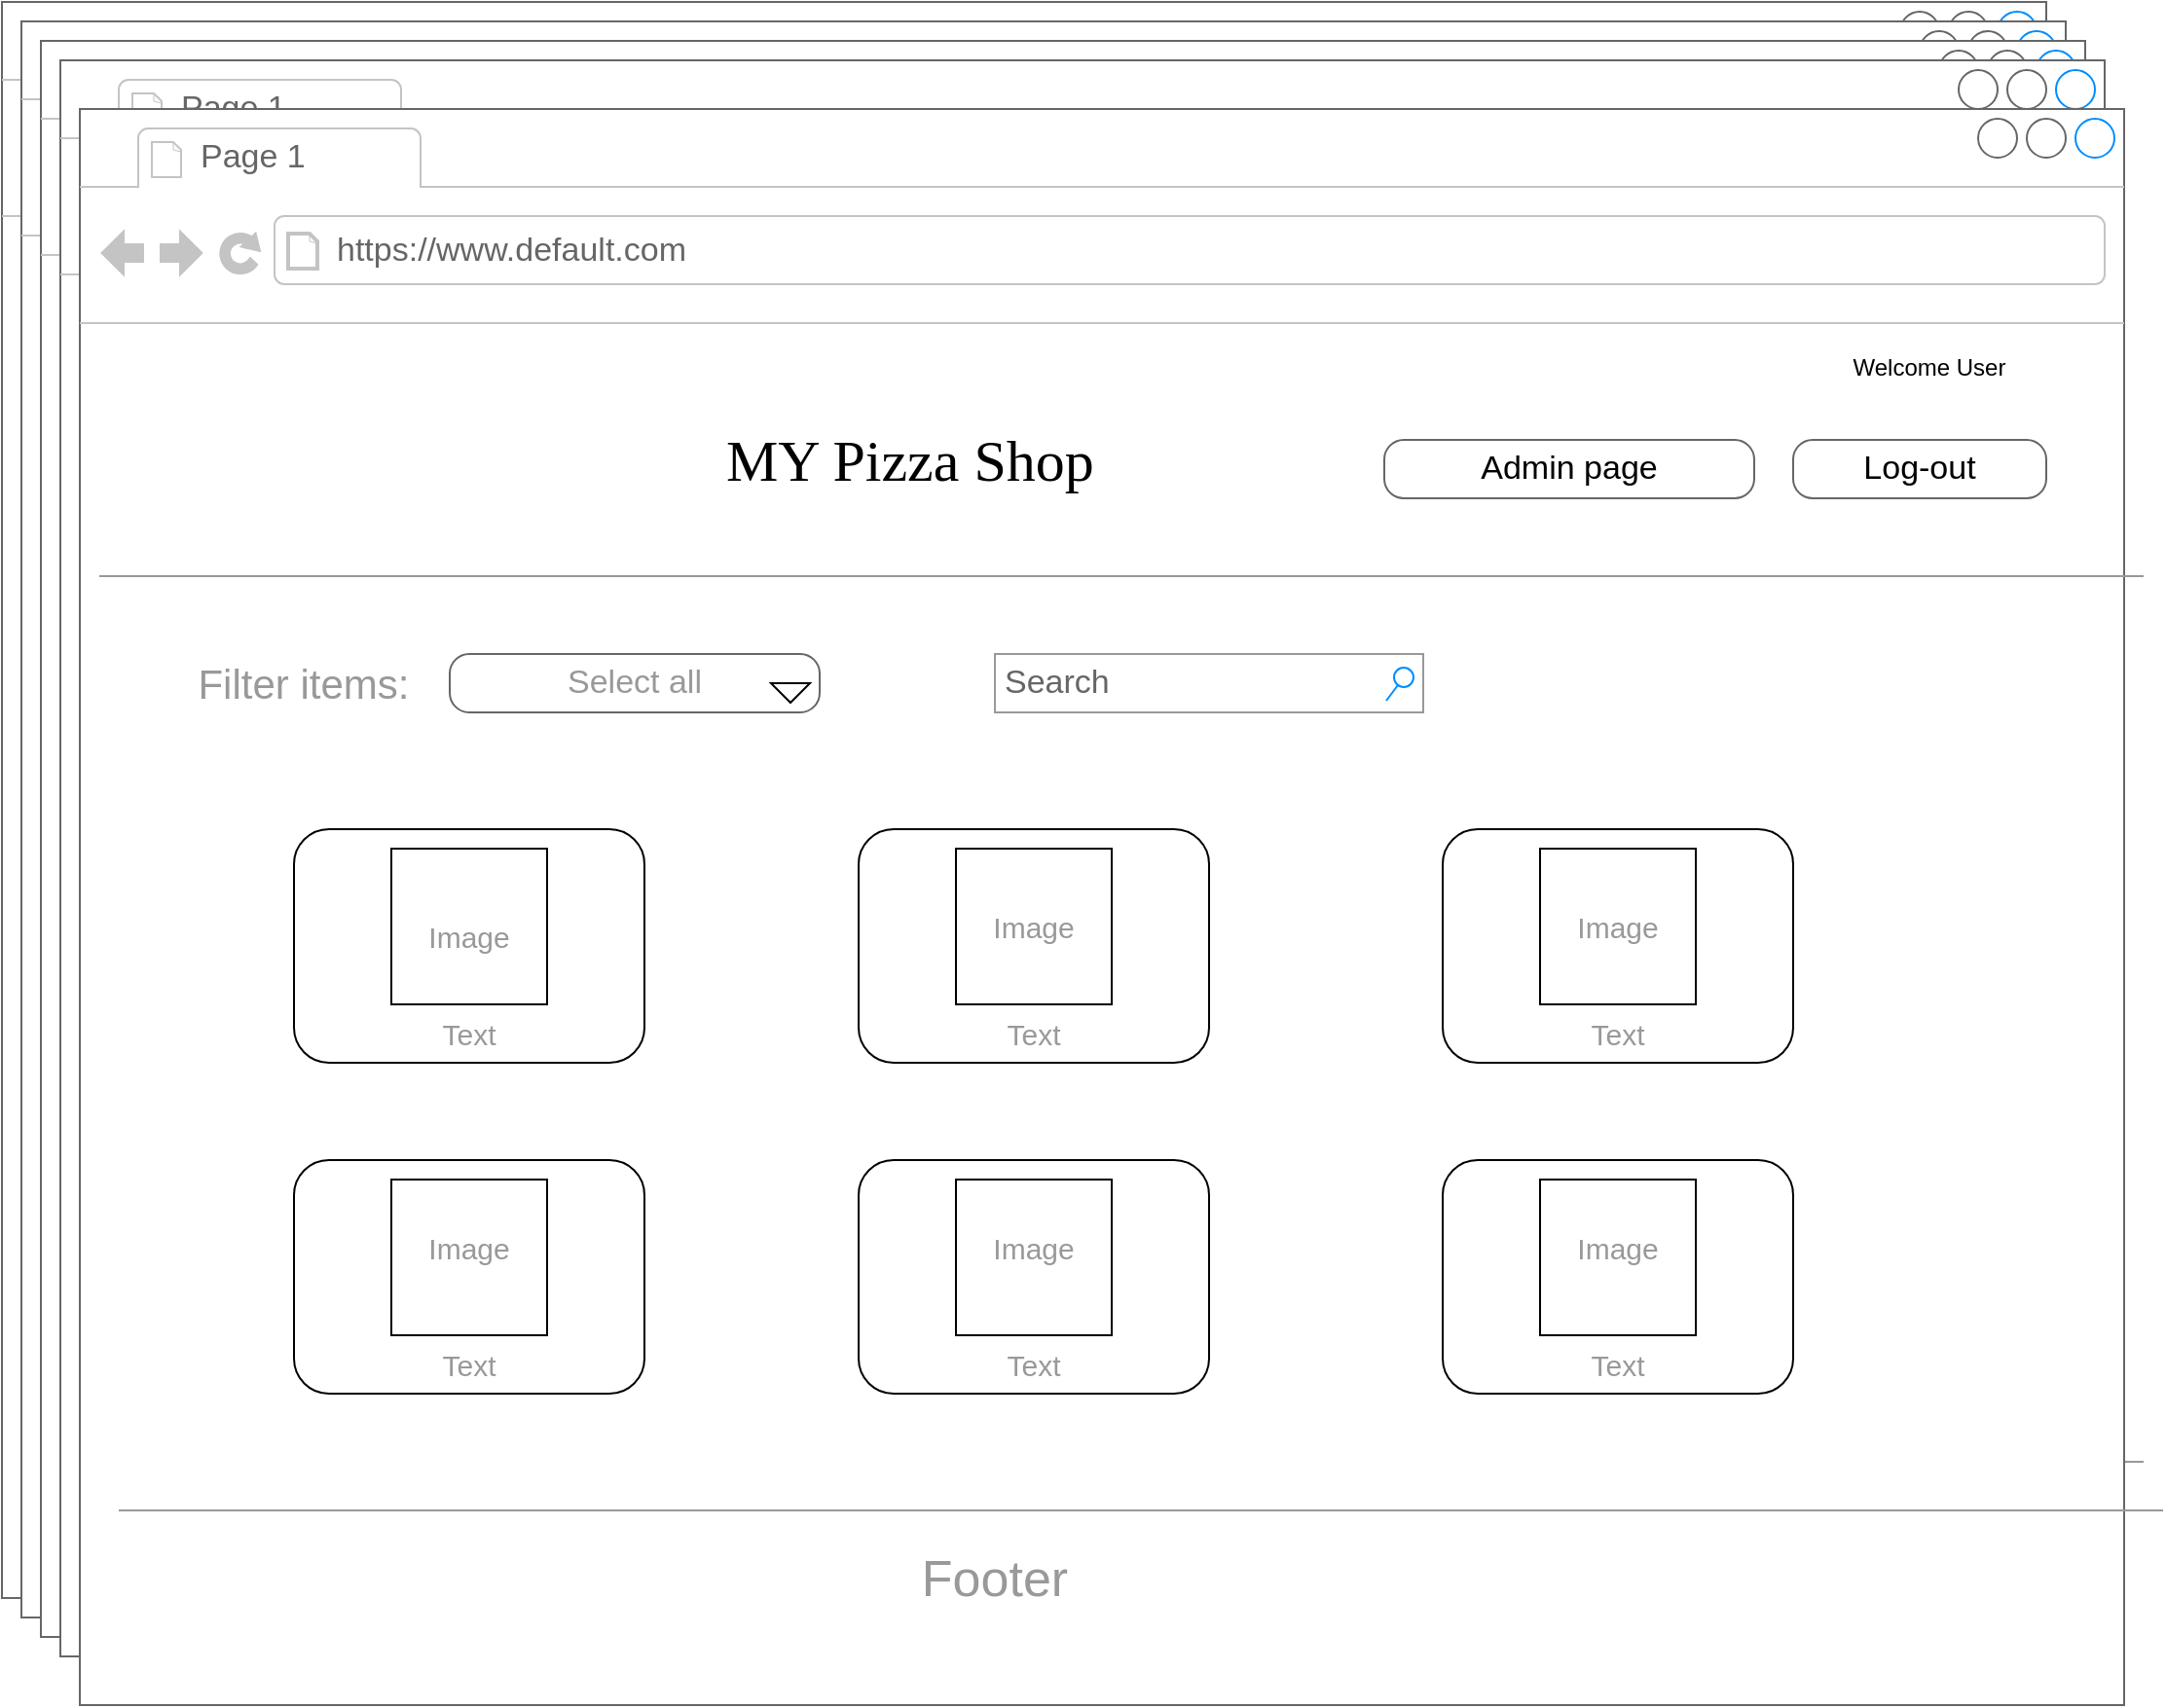 <mxfile version="20.6.0" type="device"><diagram name="Page-1" id="2cc2dc42-3aac-f2a9-1cec-7a8b7cbee084"><mxGraphModel dx="-318" dy="1332" grid="1" gridSize="10" guides="1" tooltips="1" connect="1" arrows="1" fold="1" page="1" pageScale="1" pageWidth="1100" pageHeight="850" background="none" math="0" shadow="0"><root><mxCell id="0"/><mxCell id="1" parent="0"/><mxCell id="7026571954dc6520-1" value="" style="strokeWidth=1;shadow=0;dashed=0;align=center;html=1;shape=mxgraph.mockup.containers.browserWindow;rSize=0;strokeColor=#666666;mainText=,;recursiveResize=0;rounded=0;labelBackgroundColor=none;fontFamily=Verdana;fontSize=12" parent="1" vertex="1"><mxGeometry x="1670" y="-40" width="1050" height="820" as="geometry"/></mxCell><mxCell id="7026571954dc6520-2" value="Page 1" style="strokeWidth=1;shadow=0;dashed=0;align=center;html=1;shape=mxgraph.mockup.containers.anchor;fontSize=17;fontColor=#666666;align=left;" parent="7026571954dc6520-1" vertex="1"><mxGeometry x="60" y="12" width="110" height="26" as="geometry"/></mxCell><mxCell id="7026571954dc6520-3" value="https://www.default.com" style="strokeWidth=1;shadow=0;dashed=0;align=center;html=1;shape=mxgraph.mockup.containers.anchor;rSize=0;fontSize=17;fontColor=#666666;align=left;" parent="7026571954dc6520-1" vertex="1"><mxGeometry x="130" y="60" width="250" height="26" as="geometry"/></mxCell><mxCell id="7026571954dc6520-4" value="MY Pizza Shop" style="text;html=1;points=[];align=left;verticalAlign=top;spacingTop=-4;fontSize=30;fontFamily=Verdana" parent="7026571954dc6520-1" vertex="1"><mxGeometry x="330" y="160" width="340" height="50" as="geometry"/></mxCell><mxCell id="7026571954dc6520-14" value="Search" style="strokeWidth=1;shadow=0;dashed=0;align=center;html=1;shape=mxgraph.mockup.forms.searchBox;strokeColor=#999999;mainText=;strokeColor2=#008cff;fontColor=#666666;fontSize=17;align=left;spacingLeft=3;rounded=0;labelBackgroundColor=none;" parent="7026571954dc6520-1" vertex="1"><mxGeometry x="470" y="280" width="220" height="30" as="geometry"/></mxCell><mxCell id="7026571954dc6520-15" value="" style="verticalLabelPosition=bottom;shadow=0;dashed=0;align=center;html=1;verticalAlign=top;strokeWidth=1;shape=mxgraph.mockup.markup.line;strokeColor=#999999;rounded=0;labelBackgroundColor=none;fillColor=#ffffff;fontFamily=Verdana;fontSize=12;fontColor=#000000;" parent="7026571954dc6520-1" vertex="1"><mxGeometry x="10" y="230" width="1050" height="20" as="geometry"/></mxCell><mxCell id="7026571954dc6520-18" value="Admin page" style="strokeWidth=1;shadow=0;dashed=0;align=center;html=1;shape=mxgraph.mockup.buttons.button;strokeColor=#666666;mainText=;buttonStyle=round;fontSize=17;fontStyle=0;fillColor=none;whiteSpace=wrap;rounded=0;labelBackgroundColor=none;" parent="7026571954dc6520-1" vertex="1"><mxGeometry x="730" y="170" width="190" height="30" as="geometry"/></mxCell><mxCell id="7026571954dc6520-19" value="Filter Items" style="strokeWidth=1;shadow=0;dashed=0;align=center;html=1;shape=mxgraph.mockup.buttons.button;strokeColor=#666666;mainText=;buttonStyle=round;fontSize=17;fontStyle=0;fillColor=none;whiteSpace=wrap;rounded=0;labelBackgroundColor=none;fontColor=#999999;" parent="7026571954dc6520-1" vertex="1"><mxGeometry x="190" y="280" width="190" height="30" as="geometry"/></mxCell><mxCell id="7026571954dc6520-21" value="" style="verticalLabelPosition=bottom;shadow=0;dashed=0;align=center;html=1;verticalAlign=top;strokeWidth=1;shape=mxgraph.mockup.markup.line;strokeColor=#999999;rounded=0;labelBackgroundColor=none;fillColor=#ffffff;fontFamily=Verdana;fontSize=12;fontColor=#000000;" parent="7026571954dc6520-1" vertex="1"><mxGeometry x="20" y="710" width="1050" height="20" as="geometry"/></mxCell><mxCell id="XdrXnuQvbxu3idKPkUTi-1" value="Footer" style="text;html=1;strokeColor=none;fillColor=none;align=center;verticalAlign=middle;whiteSpace=wrap;rounded=0;fontColor=#999999;fontSize=26;" parent="7026571954dc6520-1" vertex="1"><mxGeometry x="440" y="740" width="60" height="30" as="geometry"/></mxCell><mxCell id="XdrXnuQvbxu3idKPkUTi-8" value="" style="rounded=1;whiteSpace=wrap;html=1;fontSize=26;fontColor=#999999;" parent="7026571954dc6520-1" vertex="1"><mxGeometry x="110" y="370" width="180" height="120" as="geometry"/></mxCell><mxCell id="XdrXnuQvbxu3idKPkUTi-9" value="" style="rounded=1;whiteSpace=wrap;html=1;fontSize=26;fontColor=#999999;" parent="7026571954dc6520-1" vertex="1"><mxGeometry x="700" y="540" width="180" height="120" as="geometry"/></mxCell><mxCell id="XdrXnuQvbxu3idKPkUTi-10" value="" style="rounded=1;whiteSpace=wrap;html=1;fontSize=26;fontColor=#999999;" parent="7026571954dc6520-1" vertex="1"><mxGeometry x="400" y="540" width="180" height="120" as="geometry"/></mxCell><mxCell id="XdrXnuQvbxu3idKPkUTi-11" value="" style="rounded=1;whiteSpace=wrap;html=1;fontSize=26;fontColor=#999999;" parent="7026571954dc6520-1" vertex="1"><mxGeometry x="110" y="540" width="180" height="120" as="geometry"/></mxCell><mxCell id="XdrXnuQvbxu3idKPkUTi-12" value="" style="rounded=1;whiteSpace=wrap;html=1;fontSize=26;fontColor=#999999;" parent="7026571954dc6520-1" vertex="1"><mxGeometry x="400" y="370" width="180" height="120" as="geometry"/></mxCell><mxCell id="XdrXnuQvbxu3idKPkUTi-13" value="" style="rounded=1;whiteSpace=wrap;html=1;fontSize=26;fontColor=#999999;" parent="7026571954dc6520-1" vertex="1"><mxGeometry x="700" y="370" width="180" height="120" as="geometry"/></mxCell><mxCell id="XdrXnuQvbxu3idKPkUTi-14" value="" style="whiteSpace=wrap;html=1;aspect=fixed;fontSize=26;fontColor=#999999;" parent="7026571954dc6520-1" vertex="1"><mxGeometry x="160" y="380" width="80" height="80" as="geometry"/></mxCell><mxCell id="XdrXnuQvbxu3idKPkUTi-15" value="" style="whiteSpace=wrap;html=1;aspect=fixed;fontSize=26;fontColor=#999999;" parent="7026571954dc6520-1" vertex="1"><mxGeometry x="750" y="550" width="80" height="80" as="geometry"/></mxCell><mxCell id="XdrXnuQvbxu3idKPkUTi-16" value="" style="whiteSpace=wrap;html=1;aspect=fixed;fontSize=26;fontColor=#999999;" parent="7026571954dc6520-1" vertex="1"><mxGeometry x="450" y="550" width="80" height="80" as="geometry"/></mxCell><mxCell id="XdrXnuQvbxu3idKPkUTi-17" value="" style="whiteSpace=wrap;html=1;aspect=fixed;fontSize=26;fontColor=#999999;" parent="7026571954dc6520-1" vertex="1"><mxGeometry x="160" y="550" width="80" height="80" as="geometry"/></mxCell><mxCell id="XdrXnuQvbxu3idKPkUTi-18" value="" style="whiteSpace=wrap;html=1;aspect=fixed;fontSize=26;fontColor=#999999;" parent="7026571954dc6520-1" vertex="1"><mxGeometry x="750" y="380" width="80" height="80" as="geometry"/></mxCell><mxCell id="XdrXnuQvbxu3idKPkUTi-19" value="" style="whiteSpace=wrap;html=1;aspect=fixed;fontSize=26;fontColor=#999999;" parent="7026571954dc6520-1" vertex="1"><mxGeometry x="450" y="380" width="80" height="80" as="geometry"/></mxCell><mxCell id="XdrXnuQvbxu3idKPkUTi-20" value="Image" style="text;html=1;strokeColor=none;fillColor=none;align=center;verticalAlign=middle;whiteSpace=wrap;rounded=0;fontSize=15;fontColor=#999999;" parent="7026571954dc6520-1" vertex="1"><mxGeometry x="180" y="410" width="40" height="30" as="geometry"/></mxCell><mxCell id="XdrXnuQvbxu3idKPkUTi-21" value="" style="strokeWidth=1;shadow=0;dashed=0;align=center;html=1;shape=mxgraph.mockup.containers.browserWindow;rSize=0;strokeColor=#666666;mainText=,;recursiveResize=0;rounded=0;labelBackgroundColor=none;fontFamily=Verdana;fontSize=12" parent="1" vertex="1"><mxGeometry x="1680" y="-30" width="1050" height="820" as="geometry"/></mxCell><mxCell id="XdrXnuQvbxu3idKPkUTi-22" value="Page 1" style="strokeWidth=1;shadow=0;dashed=0;align=center;html=1;shape=mxgraph.mockup.containers.anchor;fontSize=17;fontColor=#666666;align=left;" parent="XdrXnuQvbxu3idKPkUTi-21" vertex="1"><mxGeometry x="60" y="12" width="110" height="26" as="geometry"/></mxCell><mxCell id="XdrXnuQvbxu3idKPkUTi-23" value="https://www.default.com" style="strokeWidth=1;shadow=0;dashed=0;align=center;html=1;shape=mxgraph.mockup.containers.anchor;rSize=0;fontSize=17;fontColor=#666666;align=left;" parent="XdrXnuQvbxu3idKPkUTi-21" vertex="1"><mxGeometry x="130" y="60" width="250" height="26" as="geometry"/></mxCell><mxCell id="XdrXnuQvbxu3idKPkUTi-24" value="MY Pizza Shop" style="text;html=1;points=[];align=left;verticalAlign=top;spacingTop=-4;fontSize=30;fontFamily=Verdana" parent="XdrXnuQvbxu3idKPkUTi-21" vertex="1"><mxGeometry x="330" y="160" width="340" height="50" as="geometry"/></mxCell><mxCell id="XdrXnuQvbxu3idKPkUTi-25" value="Search" style="strokeWidth=1;shadow=0;dashed=0;align=center;html=1;shape=mxgraph.mockup.forms.searchBox;strokeColor=#999999;mainText=;strokeColor2=#008cff;fontColor=#666666;fontSize=17;align=left;spacingLeft=3;rounded=0;labelBackgroundColor=none;" parent="XdrXnuQvbxu3idKPkUTi-21" vertex="1"><mxGeometry x="470" y="280" width="220" height="30" as="geometry"/></mxCell><mxCell id="XdrXnuQvbxu3idKPkUTi-26" value="" style="verticalLabelPosition=bottom;shadow=0;dashed=0;align=center;html=1;verticalAlign=top;strokeWidth=1;shape=mxgraph.mockup.markup.line;strokeColor=#999999;rounded=0;labelBackgroundColor=none;fillColor=#ffffff;fontFamily=Verdana;fontSize=12;fontColor=#000000;" parent="XdrXnuQvbxu3idKPkUTi-21" vertex="1"><mxGeometry x="10" y="230" width="1050" height="20" as="geometry"/></mxCell><mxCell id="XdrXnuQvbxu3idKPkUTi-27" value="Admin page" style="strokeWidth=1;shadow=0;dashed=0;align=center;html=1;shape=mxgraph.mockup.buttons.button;strokeColor=#666666;mainText=;buttonStyle=round;fontSize=17;fontStyle=0;fillColor=none;whiteSpace=wrap;rounded=0;labelBackgroundColor=none;" parent="XdrXnuQvbxu3idKPkUTi-21" vertex="1"><mxGeometry x="730" y="170" width="190" height="30" as="geometry"/></mxCell><mxCell id="XdrXnuQvbxu3idKPkUTi-28" value="Filter Items" style="strokeWidth=1;shadow=0;dashed=0;align=center;html=1;shape=mxgraph.mockup.buttons.button;strokeColor=#666666;mainText=;buttonStyle=round;fontSize=17;fontStyle=0;fillColor=none;whiteSpace=wrap;rounded=0;labelBackgroundColor=none;fontColor=#999999;" parent="XdrXnuQvbxu3idKPkUTi-21" vertex="1"><mxGeometry x="190" y="280" width="190" height="30" as="geometry"/></mxCell><mxCell id="XdrXnuQvbxu3idKPkUTi-29" value="" style="verticalLabelPosition=bottom;shadow=0;dashed=0;align=center;html=1;verticalAlign=top;strokeWidth=1;shape=mxgraph.mockup.markup.line;strokeColor=#999999;rounded=0;labelBackgroundColor=none;fillColor=#ffffff;fontFamily=Verdana;fontSize=12;fontColor=#000000;" parent="XdrXnuQvbxu3idKPkUTi-21" vertex="1"><mxGeometry x="20" y="710" width="1050" height="20" as="geometry"/></mxCell><mxCell id="XdrXnuQvbxu3idKPkUTi-30" value="Footer" style="text;html=1;strokeColor=none;fillColor=none;align=center;verticalAlign=middle;whiteSpace=wrap;rounded=0;fontColor=#999999;fontSize=26;" parent="XdrXnuQvbxu3idKPkUTi-21" vertex="1"><mxGeometry x="440" y="740" width="60" height="30" as="geometry"/></mxCell><mxCell id="XdrXnuQvbxu3idKPkUTi-31" value="" style="rounded=1;whiteSpace=wrap;html=1;fontSize=26;fontColor=#999999;" parent="XdrXnuQvbxu3idKPkUTi-21" vertex="1"><mxGeometry x="110" y="370" width="180" height="120" as="geometry"/></mxCell><mxCell id="XdrXnuQvbxu3idKPkUTi-32" value="" style="rounded=1;whiteSpace=wrap;html=1;fontSize=26;fontColor=#999999;" parent="XdrXnuQvbxu3idKPkUTi-21" vertex="1"><mxGeometry x="700" y="540" width="180" height="120" as="geometry"/></mxCell><mxCell id="XdrXnuQvbxu3idKPkUTi-33" value="" style="rounded=1;whiteSpace=wrap;html=1;fontSize=26;fontColor=#999999;" parent="XdrXnuQvbxu3idKPkUTi-21" vertex="1"><mxGeometry x="400" y="540" width="180" height="120" as="geometry"/></mxCell><mxCell id="XdrXnuQvbxu3idKPkUTi-34" value="" style="rounded=1;whiteSpace=wrap;html=1;fontSize=26;fontColor=#999999;" parent="XdrXnuQvbxu3idKPkUTi-21" vertex="1"><mxGeometry x="110" y="540" width="180" height="120" as="geometry"/></mxCell><mxCell id="XdrXnuQvbxu3idKPkUTi-35" value="" style="rounded=1;whiteSpace=wrap;html=1;fontSize=26;fontColor=#999999;" parent="XdrXnuQvbxu3idKPkUTi-21" vertex="1"><mxGeometry x="400" y="370" width="180" height="120" as="geometry"/></mxCell><mxCell id="XdrXnuQvbxu3idKPkUTi-36" value="" style="rounded=1;whiteSpace=wrap;html=1;fontSize=26;fontColor=#999999;" parent="XdrXnuQvbxu3idKPkUTi-21" vertex="1"><mxGeometry x="700" y="370" width="180" height="120" as="geometry"/></mxCell><mxCell id="XdrXnuQvbxu3idKPkUTi-37" value="" style="whiteSpace=wrap;html=1;aspect=fixed;fontSize=26;fontColor=#999999;" parent="XdrXnuQvbxu3idKPkUTi-21" vertex="1"><mxGeometry x="160" y="380" width="80" height="80" as="geometry"/></mxCell><mxCell id="XdrXnuQvbxu3idKPkUTi-38" value="" style="whiteSpace=wrap;html=1;aspect=fixed;fontSize=26;fontColor=#999999;" parent="XdrXnuQvbxu3idKPkUTi-21" vertex="1"><mxGeometry x="750" y="550" width="80" height="80" as="geometry"/></mxCell><mxCell id="XdrXnuQvbxu3idKPkUTi-39" value="" style="whiteSpace=wrap;html=1;aspect=fixed;fontSize=26;fontColor=#999999;" parent="XdrXnuQvbxu3idKPkUTi-21" vertex="1"><mxGeometry x="450" y="550" width="80" height="80" as="geometry"/></mxCell><mxCell id="XdrXnuQvbxu3idKPkUTi-40" value="" style="whiteSpace=wrap;html=1;aspect=fixed;fontSize=26;fontColor=#999999;" parent="XdrXnuQvbxu3idKPkUTi-21" vertex="1"><mxGeometry x="160" y="550" width="80" height="80" as="geometry"/></mxCell><mxCell id="XdrXnuQvbxu3idKPkUTi-41" value="" style="whiteSpace=wrap;html=1;aspect=fixed;fontSize=26;fontColor=#999999;" parent="XdrXnuQvbxu3idKPkUTi-21" vertex="1"><mxGeometry x="750" y="380" width="80" height="80" as="geometry"/></mxCell><mxCell id="XdrXnuQvbxu3idKPkUTi-42" value="" style="whiteSpace=wrap;html=1;aspect=fixed;fontSize=26;fontColor=#999999;" parent="XdrXnuQvbxu3idKPkUTi-21" vertex="1"><mxGeometry x="450" y="380" width="80" height="80" as="geometry"/></mxCell><mxCell id="XdrXnuQvbxu3idKPkUTi-43" value="Image" style="text;html=1;strokeColor=none;fillColor=none;align=center;verticalAlign=middle;whiteSpace=wrap;rounded=0;fontSize=15;fontColor=#999999;" parent="XdrXnuQvbxu3idKPkUTi-21" vertex="1"><mxGeometry x="180" y="410" width="40" height="30" as="geometry"/></mxCell><mxCell id="XdrXnuQvbxu3idKPkUTi-44" value="Image" style="text;html=1;strokeColor=none;fillColor=none;align=center;verticalAlign=middle;whiteSpace=wrap;rounded=0;fontSize=15;fontColor=#999999;" parent="XdrXnuQvbxu3idKPkUTi-21" vertex="1"><mxGeometry x="470" y="405" width="40" height="30" as="geometry"/></mxCell><mxCell id="XdrXnuQvbxu3idKPkUTi-45" value="Image" style="text;html=1;strokeColor=none;fillColor=none;align=center;verticalAlign=middle;whiteSpace=wrap;rounded=0;fontSize=15;fontColor=#999999;" parent="XdrXnuQvbxu3idKPkUTi-21" vertex="1"><mxGeometry x="770" y="405" width="40" height="30" as="geometry"/></mxCell><mxCell id="XdrXnuQvbxu3idKPkUTi-46" value="Image" style="text;html=1;strokeColor=none;fillColor=none;align=center;verticalAlign=middle;whiteSpace=wrap;rounded=0;fontSize=15;fontColor=#999999;" parent="XdrXnuQvbxu3idKPkUTi-21" vertex="1"><mxGeometry x="770" y="570" width="40" height="30" as="geometry"/></mxCell><mxCell id="XdrXnuQvbxu3idKPkUTi-47" value="" style="strokeWidth=1;shadow=0;dashed=0;align=center;html=1;shape=mxgraph.mockup.containers.browserWindow;rSize=0;strokeColor=#666666;mainText=,;recursiveResize=0;rounded=0;labelBackgroundColor=none;fontFamily=Verdana;fontSize=12" parent="1" vertex="1"><mxGeometry x="1690" y="-20" width="1050" height="820" as="geometry"/></mxCell><mxCell id="XdrXnuQvbxu3idKPkUTi-48" value="Page 1" style="strokeWidth=1;shadow=0;dashed=0;align=center;html=1;shape=mxgraph.mockup.containers.anchor;fontSize=17;fontColor=#666666;align=left;" parent="XdrXnuQvbxu3idKPkUTi-47" vertex="1"><mxGeometry x="60" y="12" width="110" height="26" as="geometry"/></mxCell><mxCell id="XdrXnuQvbxu3idKPkUTi-49" value="https://www.default.com" style="strokeWidth=1;shadow=0;dashed=0;align=center;html=1;shape=mxgraph.mockup.containers.anchor;rSize=0;fontSize=17;fontColor=#666666;align=left;" parent="XdrXnuQvbxu3idKPkUTi-47" vertex="1"><mxGeometry x="130" y="60" width="250" height="26" as="geometry"/></mxCell><mxCell id="XdrXnuQvbxu3idKPkUTi-50" value="MY Pizza Shop" style="text;html=1;points=[];align=left;verticalAlign=top;spacingTop=-4;fontSize=30;fontFamily=Verdana" parent="XdrXnuQvbxu3idKPkUTi-47" vertex="1"><mxGeometry x="330" y="160" width="340" height="50" as="geometry"/></mxCell><mxCell id="XdrXnuQvbxu3idKPkUTi-51" value="Search" style="strokeWidth=1;shadow=0;dashed=0;align=center;html=1;shape=mxgraph.mockup.forms.searchBox;strokeColor=#999999;mainText=;strokeColor2=#008cff;fontColor=#666666;fontSize=17;align=left;spacingLeft=3;rounded=0;labelBackgroundColor=none;" parent="XdrXnuQvbxu3idKPkUTi-47" vertex="1"><mxGeometry x="470" y="280" width="220" height="30" as="geometry"/></mxCell><mxCell id="XdrXnuQvbxu3idKPkUTi-52" value="" style="verticalLabelPosition=bottom;shadow=0;dashed=0;align=center;html=1;verticalAlign=top;strokeWidth=1;shape=mxgraph.mockup.markup.line;strokeColor=#999999;rounded=0;labelBackgroundColor=none;fillColor=#ffffff;fontFamily=Verdana;fontSize=12;fontColor=#000000;" parent="XdrXnuQvbxu3idKPkUTi-47" vertex="1"><mxGeometry x="10" y="230" width="1050" height="20" as="geometry"/></mxCell><mxCell id="XdrXnuQvbxu3idKPkUTi-53" value="Admin page" style="strokeWidth=1;shadow=0;dashed=0;align=center;html=1;shape=mxgraph.mockup.buttons.button;strokeColor=#666666;mainText=;buttonStyle=round;fontSize=17;fontStyle=0;fillColor=none;whiteSpace=wrap;rounded=0;labelBackgroundColor=none;" parent="XdrXnuQvbxu3idKPkUTi-47" vertex="1"><mxGeometry x="730" y="170" width="190" height="30" as="geometry"/></mxCell><mxCell id="XdrXnuQvbxu3idKPkUTi-54" value="Filter Items" style="strokeWidth=1;shadow=0;dashed=0;align=center;html=1;shape=mxgraph.mockup.buttons.button;strokeColor=#666666;mainText=;buttonStyle=round;fontSize=17;fontStyle=0;fillColor=none;whiteSpace=wrap;rounded=0;labelBackgroundColor=none;fontColor=#999999;" parent="XdrXnuQvbxu3idKPkUTi-47" vertex="1"><mxGeometry x="190" y="280" width="190" height="30" as="geometry"/></mxCell><mxCell id="XdrXnuQvbxu3idKPkUTi-55" value="" style="verticalLabelPosition=bottom;shadow=0;dashed=0;align=center;html=1;verticalAlign=top;strokeWidth=1;shape=mxgraph.mockup.markup.line;strokeColor=#999999;rounded=0;labelBackgroundColor=none;fillColor=#ffffff;fontFamily=Verdana;fontSize=12;fontColor=#000000;" parent="XdrXnuQvbxu3idKPkUTi-47" vertex="1"><mxGeometry x="20" y="710" width="1050" height="20" as="geometry"/></mxCell><mxCell id="XdrXnuQvbxu3idKPkUTi-56" value="Footer" style="text;html=1;strokeColor=none;fillColor=none;align=center;verticalAlign=middle;whiteSpace=wrap;rounded=0;fontColor=#999999;fontSize=26;" parent="XdrXnuQvbxu3idKPkUTi-47" vertex="1"><mxGeometry x="440" y="740" width="60" height="30" as="geometry"/></mxCell><mxCell id="XdrXnuQvbxu3idKPkUTi-57" value="" style="rounded=1;whiteSpace=wrap;html=1;fontSize=26;fontColor=#999999;" parent="XdrXnuQvbxu3idKPkUTi-47" vertex="1"><mxGeometry x="110" y="370" width="180" height="120" as="geometry"/></mxCell><mxCell id="XdrXnuQvbxu3idKPkUTi-58" value="" style="rounded=1;whiteSpace=wrap;html=1;fontSize=26;fontColor=#999999;" parent="XdrXnuQvbxu3idKPkUTi-47" vertex="1"><mxGeometry x="700" y="540" width="180" height="120" as="geometry"/></mxCell><mxCell id="XdrXnuQvbxu3idKPkUTi-59" value="" style="rounded=1;whiteSpace=wrap;html=1;fontSize=26;fontColor=#999999;" parent="XdrXnuQvbxu3idKPkUTi-47" vertex="1"><mxGeometry x="400" y="540" width="180" height="120" as="geometry"/></mxCell><mxCell id="XdrXnuQvbxu3idKPkUTi-60" value="" style="rounded=1;whiteSpace=wrap;html=1;fontSize=26;fontColor=#999999;" parent="XdrXnuQvbxu3idKPkUTi-47" vertex="1"><mxGeometry x="110" y="540" width="180" height="120" as="geometry"/></mxCell><mxCell id="XdrXnuQvbxu3idKPkUTi-61" value="" style="rounded=1;whiteSpace=wrap;html=1;fontSize=26;fontColor=#999999;" parent="XdrXnuQvbxu3idKPkUTi-47" vertex="1"><mxGeometry x="400" y="370" width="180" height="120" as="geometry"/></mxCell><mxCell id="XdrXnuQvbxu3idKPkUTi-62" value="" style="rounded=1;whiteSpace=wrap;html=1;fontSize=26;fontColor=#999999;" parent="XdrXnuQvbxu3idKPkUTi-47" vertex="1"><mxGeometry x="700" y="370" width="180" height="120" as="geometry"/></mxCell><mxCell id="XdrXnuQvbxu3idKPkUTi-63" value="" style="whiteSpace=wrap;html=1;aspect=fixed;fontSize=26;fontColor=#999999;" parent="XdrXnuQvbxu3idKPkUTi-47" vertex="1"><mxGeometry x="160" y="380" width="80" height="80" as="geometry"/></mxCell><mxCell id="XdrXnuQvbxu3idKPkUTi-64" value="" style="whiteSpace=wrap;html=1;aspect=fixed;fontSize=26;fontColor=#999999;" parent="XdrXnuQvbxu3idKPkUTi-47" vertex="1"><mxGeometry x="750" y="550" width="80" height="80" as="geometry"/></mxCell><mxCell id="XdrXnuQvbxu3idKPkUTi-65" value="" style="whiteSpace=wrap;html=1;aspect=fixed;fontSize=26;fontColor=#999999;" parent="XdrXnuQvbxu3idKPkUTi-47" vertex="1"><mxGeometry x="450" y="550" width="80" height="80" as="geometry"/></mxCell><mxCell id="XdrXnuQvbxu3idKPkUTi-66" value="" style="whiteSpace=wrap;html=1;aspect=fixed;fontSize=26;fontColor=#999999;" parent="XdrXnuQvbxu3idKPkUTi-47" vertex="1"><mxGeometry x="160" y="550" width="80" height="80" as="geometry"/></mxCell><mxCell id="XdrXnuQvbxu3idKPkUTi-67" value="" style="whiteSpace=wrap;html=1;aspect=fixed;fontSize=26;fontColor=#999999;" parent="XdrXnuQvbxu3idKPkUTi-47" vertex="1"><mxGeometry x="750" y="380" width="80" height="80" as="geometry"/></mxCell><mxCell id="XdrXnuQvbxu3idKPkUTi-68" value="" style="whiteSpace=wrap;html=1;aspect=fixed;fontSize=26;fontColor=#999999;" parent="XdrXnuQvbxu3idKPkUTi-47" vertex="1"><mxGeometry x="450" y="380" width="80" height="80" as="geometry"/></mxCell><mxCell id="XdrXnuQvbxu3idKPkUTi-69" value="Image" style="text;html=1;strokeColor=none;fillColor=none;align=center;verticalAlign=middle;whiteSpace=wrap;rounded=0;fontSize=15;fontColor=#999999;" parent="XdrXnuQvbxu3idKPkUTi-47" vertex="1"><mxGeometry x="180" y="410" width="40" height="30" as="geometry"/></mxCell><mxCell id="XdrXnuQvbxu3idKPkUTi-70" value="Image" style="text;html=1;strokeColor=none;fillColor=none;align=center;verticalAlign=middle;whiteSpace=wrap;rounded=0;fontSize=15;fontColor=#999999;" parent="XdrXnuQvbxu3idKPkUTi-47" vertex="1"><mxGeometry x="470" y="405" width="40" height="30" as="geometry"/></mxCell><mxCell id="XdrXnuQvbxu3idKPkUTi-71" value="Image" style="text;html=1;strokeColor=none;fillColor=none;align=center;verticalAlign=middle;whiteSpace=wrap;rounded=0;fontSize=15;fontColor=#999999;" parent="XdrXnuQvbxu3idKPkUTi-47" vertex="1"><mxGeometry x="770" y="405" width="40" height="30" as="geometry"/></mxCell><mxCell id="XdrXnuQvbxu3idKPkUTi-72" value="Image" style="text;html=1;strokeColor=none;fillColor=none;align=center;verticalAlign=middle;whiteSpace=wrap;rounded=0;fontSize=15;fontColor=#999999;" parent="XdrXnuQvbxu3idKPkUTi-47" vertex="1"><mxGeometry x="770" y="570" width="40" height="30" as="geometry"/></mxCell><mxCell id="XdrXnuQvbxu3idKPkUTi-73" value="Image" style="text;html=1;strokeColor=none;fillColor=none;align=center;verticalAlign=middle;whiteSpace=wrap;rounded=0;fontSize=15;fontColor=#999999;" parent="XdrXnuQvbxu3idKPkUTi-47" vertex="1"><mxGeometry x="470" y="570" width="40" height="30" as="geometry"/></mxCell><mxCell id="XdrXnuQvbxu3idKPkUTi-74" value="" style="strokeWidth=1;shadow=0;dashed=0;align=center;html=1;shape=mxgraph.mockup.containers.browserWindow;rSize=0;strokeColor=#666666;mainText=,;recursiveResize=0;rounded=0;labelBackgroundColor=none;fontFamily=Verdana;fontSize=12" parent="1" vertex="1"><mxGeometry x="1700" y="-10" width="1050" height="820" as="geometry"/></mxCell><mxCell id="XdrXnuQvbxu3idKPkUTi-75" value="Page 1" style="strokeWidth=1;shadow=0;dashed=0;align=center;html=1;shape=mxgraph.mockup.containers.anchor;fontSize=17;fontColor=#666666;align=left;" parent="XdrXnuQvbxu3idKPkUTi-74" vertex="1"><mxGeometry x="60" y="12" width="110" height="26" as="geometry"/></mxCell><mxCell id="XdrXnuQvbxu3idKPkUTi-76" value="https://www.default.com" style="strokeWidth=1;shadow=0;dashed=0;align=center;html=1;shape=mxgraph.mockup.containers.anchor;rSize=0;fontSize=17;fontColor=#666666;align=left;" parent="XdrXnuQvbxu3idKPkUTi-74" vertex="1"><mxGeometry x="130" y="60" width="250" height="26" as="geometry"/></mxCell><mxCell id="XdrXnuQvbxu3idKPkUTi-77" value="MY Pizza Shop" style="text;html=1;points=[];align=left;verticalAlign=top;spacingTop=-4;fontSize=30;fontFamily=Verdana" parent="XdrXnuQvbxu3idKPkUTi-74" vertex="1"><mxGeometry x="330" y="160" width="340" height="50" as="geometry"/></mxCell><mxCell id="XdrXnuQvbxu3idKPkUTi-78" value="Search" style="strokeWidth=1;shadow=0;dashed=0;align=center;html=1;shape=mxgraph.mockup.forms.searchBox;strokeColor=#999999;mainText=;strokeColor2=#008cff;fontColor=#666666;fontSize=17;align=left;spacingLeft=3;rounded=0;labelBackgroundColor=none;" parent="XdrXnuQvbxu3idKPkUTi-74" vertex="1"><mxGeometry x="470" y="280" width="220" height="30" as="geometry"/></mxCell><mxCell id="XdrXnuQvbxu3idKPkUTi-79" value="" style="verticalLabelPosition=bottom;shadow=0;dashed=0;align=center;html=1;verticalAlign=top;strokeWidth=1;shape=mxgraph.mockup.markup.line;strokeColor=#999999;rounded=0;labelBackgroundColor=none;fillColor=#ffffff;fontFamily=Verdana;fontSize=12;fontColor=#000000;" parent="XdrXnuQvbxu3idKPkUTi-74" vertex="1"><mxGeometry x="10" y="230" width="1050" height="20" as="geometry"/></mxCell><mxCell id="XdrXnuQvbxu3idKPkUTi-80" value="Admin page" style="strokeWidth=1;shadow=0;dashed=0;align=center;html=1;shape=mxgraph.mockup.buttons.button;strokeColor=#666666;mainText=;buttonStyle=round;fontSize=17;fontStyle=0;fillColor=none;whiteSpace=wrap;rounded=0;labelBackgroundColor=none;" parent="XdrXnuQvbxu3idKPkUTi-74" vertex="1"><mxGeometry x="730" y="170" width="190" height="30" as="geometry"/></mxCell><mxCell id="XdrXnuQvbxu3idKPkUTi-81" value="Filter Items" style="strokeWidth=1;shadow=0;dashed=0;align=center;html=1;shape=mxgraph.mockup.buttons.button;strokeColor=#666666;mainText=;buttonStyle=round;fontSize=17;fontStyle=0;fillColor=none;whiteSpace=wrap;rounded=0;labelBackgroundColor=none;fontColor=#999999;" parent="XdrXnuQvbxu3idKPkUTi-74" vertex="1"><mxGeometry x="190" y="280" width="190" height="30" as="geometry"/></mxCell><mxCell id="XdrXnuQvbxu3idKPkUTi-82" value="" style="verticalLabelPosition=bottom;shadow=0;dashed=0;align=center;html=1;verticalAlign=top;strokeWidth=1;shape=mxgraph.mockup.markup.line;strokeColor=#999999;rounded=0;labelBackgroundColor=none;fillColor=#ffffff;fontFamily=Verdana;fontSize=12;fontColor=#000000;" parent="XdrXnuQvbxu3idKPkUTi-74" vertex="1"><mxGeometry x="20" y="710" width="1050" height="20" as="geometry"/></mxCell><mxCell id="XdrXnuQvbxu3idKPkUTi-83" value="Footer" style="text;html=1;strokeColor=none;fillColor=none;align=center;verticalAlign=middle;whiteSpace=wrap;rounded=0;fontColor=#999999;fontSize=26;" parent="XdrXnuQvbxu3idKPkUTi-74" vertex="1"><mxGeometry x="440" y="740" width="60" height="30" as="geometry"/></mxCell><mxCell id="XdrXnuQvbxu3idKPkUTi-84" value="" style="rounded=1;whiteSpace=wrap;html=1;fontSize=26;fontColor=#999999;" parent="XdrXnuQvbxu3idKPkUTi-74" vertex="1"><mxGeometry x="110" y="370" width="180" height="120" as="geometry"/></mxCell><mxCell id="XdrXnuQvbxu3idKPkUTi-85" value="" style="rounded=1;whiteSpace=wrap;html=1;fontSize=26;fontColor=#999999;" parent="XdrXnuQvbxu3idKPkUTi-74" vertex="1"><mxGeometry x="700" y="540" width="180" height="120" as="geometry"/></mxCell><mxCell id="XdrXnuQvbxu3idKPkUTi-86" value="" style="rounded=1;whiteSpace=wrap;html=1;fontSize=26;fontColor=#999999;" parent="XdrXnuQvbxu3idKPkUTi-74" vertex="1"><mxGeometry x="400" y="540" width="180" height="120" as="geometry"/></mxCell><mxCell id="XdrXnuQvbxu3idKPkUTi-87" value="" style="rounded=1;whiteSpace=wrap;html=1;fontSize=26;fontColor=#999999;" parent="XdrXnuQvbxu3idKPkUTi-74" vertex="1"><mxGeometry x="110" y="540" width="180" height="120" as="geometry"/></mxCell><mxCell id="XdrXnuQvbxu3idKPkUTi-88" value="" style="rounded=1;whiteSpace=wrap;html=1;fontSize=26;fontColor=#999999;" parent="XdrXnuQvbxu3idKPkUTi-74" vertex="1"><mxGeometry x="400" y="370" width="180" height="120" as="geometry"/></mxCell><mxCell id="XdrXnuQvbxu3idKPkUTi-89" value="" style="rounded=1;whiteSpace=wrap;html=1;fontSize=26;fontColor=#999999;" parent="XdrXnuQvbxu3idKPkUTi-74" vertex="1"><mxGeometry x="700" y="370" width="180" height="120" as="geometry"/></mxCell><mxCell id="XdrXnuQvbxu3idKPkUTi-90" value="" style="whiteSpace=wrap;html=1;aspect=fixed;fontSize=26;fontColor=#999999;" parent="XdrXnuQvbxu3idKPkUTi-74" vertex="1"><mxGeometry x="160" y="380" width="80" height="80" as="geometry"/></mxCell><mxCell id="XdrXnuQvbxu3idKPkUTi-91" value="" style="whiteSpace=wrap;html=1;aspect=fixed;fontSize=26;fontColor=#999999;" parent="XdrXnuQvbxu3idKPkUTi-74" vertex="1"><mxGeometry x="750" y="550" width="80" height="80" as="geometry"/></mxCell><mxCell id="XdrXnuQvbxu3idKPkUTi-92" value="" style="whiteSpace=wrap;html=1;aspect=fixed;fontSize=26;fontColor=#999999;" parent="XdrXnuQvbxu3idKPkUTi-74" vertex="1"><mxGeometry x="450" y="550" width="80" height="80" as="geometry"/></mxCell><mxCell id="XdrXnuQvbxu3idKPkUTi-93" value="" style="whiteSpace=wrap;html=1;aspect=fixed;fontSize=26;fontColor=#999999;" parent="XdrXnuQvbxu3idKPkUTi-74" vertex="1"><mxGeometry x="160" y="550" width="80" height="80" as="geometry"/></mxCell><mxCell id="XdrXnuQvbxu3idKPkUTi-94" value="" style="whiteSpace=wrap;html=1;aspect=fixed;fontSize=26;fontColor=#999999;" parent="XdrXnuQvbxu3idKPkUTi-74" vertex="1"><mxGeometry x="750" y="380" width="80" height="80" as="geometry"/></mxCell><mxCell id="XdrXnuQvbxu3idKPkUTi-95" value="" style="whiteSpace=wrap;html=1;aspect=fixed;fontSize=26;fontColor=#999999;" parent="XdrXnuQvbxu3idKPkUTi-74" vertex="1"><mxGeometry x="450" y="380" width="80" height="80" as="geometry"/></mxCell><mxCell id="XdrXnuQvbxu3idKPkUTi-96" value="Image" style="text;html=1;strokeColor=none;fillColor=none;align=center;verticalAlign=middle;whiteSpace=wrap;rounded=0;fontSize=15;fontColor=#999999;" parent="XdrXnuQvbxu3idKPkUTi-74" vertex="1"><mxGeometry x="180" y="410" width="40" height="30" as="geometry"/></mxCell><mxCell id="XdrXnuQvbxu3idKPkUTi-97" value="Image" style="text;html=1;strokeColor=none;fillColor=none;align=center;verticalAlign=middle;whiteSpace=wrap;rounded=0;fontSize=15;fontColor=#999999;" parent="XdrXnuQvbxu3idKPkUTi-74" vertex="1"><mxGeometry x="470" y="405" width="40" height="30" as="geometry"/></mxCell><mxCell id="XdrXnuQvbxu3idKPkUTi-98" value="Image" style="text;html=1;strokeColor=none;fillColor=none;align=center;verticalAlign=middle;whiteSpace=wrap;rounded=0;fontSize=15;fontColor=#999999;" parent="XdrXnuQvbxu3idKPkUTi-74" vertex="1"><mxGeometry x="770" y="405" width="40" height="30" as="geometry"/></mxCell><mxCell id="XdrXnuQvbxu3idKPkUTi-99" value="Image" style="text;html=1;strokeColor=none;fillColor=none;align=center;verticalAlign=middle;whiteSpace=wrap;rounded=0;fontSize=15;fontColor=#999999;" parent="XdrXnuQvbxu3idKPkUTi-74" vertex="1"><mxGeometry x="770" y="570" width="40" height="30" as="geometry"/></mxCell><mxCell id="XdrXnuQvbxu3idKPkUTi-100" value="Image" style="text;html=1;strokeColor=none;fillColor=none;align=center;verticalAlign=middle;whiteSpace=wrap;rounded=0;fontSize=15;fontColor=#999999;" parent="XdrXnuQvbxu3idKPkUTi-74" vertex="1"><mxGeometry x="470" y="570" width="40" height="30" as="geometry"/></mxCell><mxCell id="XdrXnuQvbxu3idKPkUTi-101" value="" style="strokeWidth=1;shadow=0;dashed=0;align=center;html=1;shape=mxgraph.mockup.containers.browserWindow;rSize=0;strokeColor=#666666;mainText=,;recursiveResize=0;rounded=0;labelBackgroundColor=none;fontFamily=Verdana;fontSize=12" parent="1" vertex="1"><mxGeometry x="1710" y="15" width="1050" height="820" as="geometry"/></mxCell><mxCell id="XdrXnuQvbxu3idKPkUTi-102" value="Page 1" style="strokeWidth=1;shadow=0;dashed=0;align=center;html=1;shape=mxgraph.mockup.containers.anchor;fontSize=17;fontColor=#666666;align=left;" parent="XdrXnuQvbxu3idKPkUTi-101" vertex="1"><mxGeometry x="60" y="12" width="110" height="26" as="geometry"/></mxCell><mxCell id="XdrXnuQvbxu3idKPkUTi-103" value="https://www.default.com" style="strokeWidth=1;shadow=0;dashed=0;align=center;html=1;shape=mxgraph.mockup.containers.anchor;rSize=0;fontSize=17;fontColor=#666666;align=left;" parent="XdrXnuQvbxu3idKPkUTi-101" vertex="1"><mxGeometry x="130" y="60" width="250" height="26" as="geometry"/></mxCell><mxCell id="XdrXnuQvbxu3idKPkUTi-104" value="MY Pizza Shop" style="text;html=1;points=[];align=left;verticalAlign=top;spacingTop=-4;fontSize=30;fontFamily=Verdana" parent="XdrXnuQvbxu3idKPkUTi-101" vertex="1"><mxGeometry x="330" y="160" width="340" height="50" as="geometry"/></mxCell><mxCell id="XdrXnuQvbxu3idKPkUTi-105" value="Search" style="strokeWidth=1;shadow=0;dashed=0;align=center;html=1;shape=mxgraph.mockup.forms.searchBox;strokeColor=#999999;mainText=;strokeColor2=#008cff;fontColor=#666666;fontSize=17;align=left;spacingLeft=3;rounded=0;labelBackgroundColor=none;" parent="XdrXnuQvbxu3idKPkUTi-101" vertex="1"><mxGeometry x="470" y="280" width="220" height="30" as="geometry"/></mxCell><mxCell id="XdrXnuQvbxu3idKPkUTi-106" value="" style="verticalLabelPosition=bottom;shadow=0;dashed=0;align=center;html=1;verticalAlign=top;strokeWidth=1;shape=mxgraph.mockup.markup.line;strokeColor=#999999;rounded=0;labelBackgroundColor=none;fillColor=#ffffff;fontFamily=Verdana;fontSize=12;fontColor=#000000;" parent="XdrXnuQvbxu3idKPkUTi-101" vertex="1"><mxGeometry x="10" y="230" width="1050" height="20" as="geometry"/></mxCell><mxCell id="XdrXnuQvbxu3idKPkUTi-107" value="Admin page" style="strokeWidth=1;shadow=0;dashed=0;align=center;html=1;shape=mxgraph.mockup.buttons.button;strokeColor=#666666;mainText=;buttonStyle=round;fontSize=17;fontStyle=0;fillColor=none;whiteSpace=wrap;rounded=0;labelBackgroundColor=none;" parent="XdrXnuQvbxu3idKPkUTi-101" vertex="1"><mxGeometry x="670" y="170" width="190" height="30" as="geometry"/></mxCell><mxCell id="XdrXnuQvbxu3idKPkUTi-108" value="Select all" style="strokeWidth=1;shadow=0;dashed=0;align=center;html=1;shape=mxgraph.mockup.buttons.button;strokeColor=#666666;mainText=;buttonStyle=round;fontSize=17;fontStyle=0;fillColor=none;whiteSpace=wrap;rounded=0;labelBackgroundColor=none;fontColor=#999999;" parent="XdrXnuQvbxu3idKPkUTi-101" vertex="1"><mxGeometry x="190" y="280" width="190" height="30" as="geometry"/></mxCell><mxCell id="XdrXnuQvbxu3idKPkUTi-109" value="" style="verticalLabelPosition=bottom;shadow=0;dashed=0;align=center;html=1;verticalAlign=top;strokeWidth=1;shape=mxgraph.mockup.markup.line;strokeColor=#999999;rounded=0;labelBackgroundColor=none;fillColor=#ffffff;fontFamily=Verdana;fontSize=12;fontColor=#000000;" parent="XdrXnuQvbxu3idKPkUTi-101" vertex="1"><mxGeometry x="20" y="710" width="1050" height="20" as="geometry"/></mxCell><mxCell id="XdrXnuQvbxu3idKPkUTi-110" value="Footer" style="text;html=1;strokeColor=none;fillColor=none;align=center;verticalAlign=middle;whiteSpace=wrap;rounded=0;fontColor=#999999;fontSize=26;" parent="XdrXnuQvbxu3idKPkUTi-101" vertex="1"><mxGeometry x="440" y="740" width="60" height="30" as="geometry"/></mxCell><mxCell id="XdrXnuQvbxu3idKPkUTi-111" value="" style="rounded=1;whiteSpace=wrap;html=1;fontSize=26;fontColor=#999999;" parent="XdrXnuQvbxu3idKPkUTi-101" vertex="1"><mxGeometry x="110" y="370" width="180" height="120" as="geometry"/></mxCell><mxCell id="XdrXnuQvbxu3idKPkUTi-112" value="" style="rounded=1;whiteSpace=wrap;html=1;fontSize=26;fontColor=#999999;" parent="XdrXnuQvbxu3idKPkUTi-101" vertex="1"><mxGeometry x="700" y="540" width="180" height="120" as="geometry"/></mxCell><mxCell id="XdrXnuQvbxu3idKPkUTi-113" value="" style="rounded=1;whiteSpace=wrap;html=1;fontSize=26;fontColor=#999999;" parent="XdrXnuQvbxu3idKPkUTi-101" vertex="1"><mxGeometry x="400" y="540" width="180" height="120" as="geometry"/></mxCell><mxCell id="XdrXnuQvbxu3idKPkUTi-114" value="" style="rounded=1;whiteSpace=wrap;html=1;fontSize=26;fontColor=#999999;" parent="XdrXnuQvbxu3idKPkUTi-101" vertex="1"><mxGeometry x="110" y="540" width="180" height="120" as="geometry"/></mxCell><mxCell id="XdrXnuQvbxu3idKPkUTi-115" value="" style="rounded=1;whiteSpace=wrap;html=1;fontSize=26;fontColor=#999999;" parent="XdrXnuQvbxu3idKPkUTi-101" vertex="1"><mxGeometry x="400" y="370" width="180" height="120" as="geometry"/></mxCell><mxCell id="XdrXnuQvbxu3idKPkUTi-116" value="" style="rounded=1;whiteSpace=wrap;html=1;fontSize=26;fontColor=#999999;" parent="XdrXnuQvbxu3idKPkUTi-101" vertex="1"><mxGeometry x="700" y="370" width="180" height="120" as="geometry"/></mxCell><mxCell id="XdrXnuQvbxu3idKPkUTi-117" value="" style="whiteSpace=wrap;html=1;aspect=fixed;fontSize=26;fontColor=#999999;" parent="XdrXnuQvbxu3idKPkUTi-101" vertex="1"><mxGeometry x="160" y="380" width="80" height="80" as="geometry"/></mxCell><mxCell id="XdrXnuQvbxu3idKPkUTi-118" value="" style="whiteSpace=wrap;html=1;aspect=fixed;fontSize=26;fontColor=#999999;" parent="XdrXnuQvbxu3idKPkUTi-101" vertex="1"><mxGeometry x="750" y="550" width="80" height="80" as="geometry"/></mxCell><mxCell id="XdrXnuQvbxu3idKPkUTi-119" value="" style="whiteSpace=wrap;html=1;aspect=fixed;fontSize=26;fontColor=#999999;" parent="XdrXnuQvbxu3idKPkUTi-101" vertex="1"><mxGeometry x="450" y="550" width="80" height="80" as="geometry"/></mxCell><mxCell id="XdrXnuQvbxu3idKPkUTi-120" value="" style="whiteSpace=wrap;html=1;aspect=fixed;fontSize=26;fontColor=#999999;" parent="XdrXnuQvbxu3idKPkUTi-101" vertex="1"><mxGeometry x="160" y="550" width="80" height="80" as="geometry"/></mxCell><mxCell id="XdrXnuQvbxu3idKPkUTi-121" value="" style="whiteSpace=wrap;html=1;aspect=fixed;fontSize=26;fontColor=#999999;" parent="XdrXnuQvbxu3idKPkUTi-101" vertex="1"><mxGeometry x="750" y="380" width="80" height="80" as="geometry"/></mxCell><mxCell id="XdrXnuQvbxu3idKPkUTi-122" value="" style="whiteSpace=wrap;html=1;aspect=fixed;fontSize=26;fontColor=#999999;" parent="XdrXnuQvbxu3idKPkUTi-101" vertex="1"><mxGeometry x="450" y="380" width="80" height="80" as="geometry"/></mxCell><mxCell id="XdrXnuQvbxu3idKPkUTi-123" value="Image" style="text;html=1;strokeColor=none;fillColor=none;align=center;verticalAlign=middle;whiteSpace=wrap;rounded=0;fontSize=15;fontColor=#999999;" parent="XdrXnuQvbxu3idKPkUTi-101" vertex="1"><mxGeometry x="180" y="410" width="40" height="30" as="geometry"/></mxCell><mxCell id="XdrXnuQvbxu3idKPkUTi-124" value="Image" style="text;html=1;strokeColor=none;fillColor=none;align=center;verticalAlign=middle;whiteSpace=wrap;rounded=0;fontSize=15;fontColor=#999999;" parent="XdrXnuQvbxu3idKPkUTi-101" vertex="1"><mxGeometry x="470" y="405" width="40" height="30" as="geometry"/></mxCell><mxCell id="XdrXnuQvbxu3idKPkUTi-125" value="Image" style="text;html=1;strokeColor=none;fillColor=none;align=center;verticalAlign=middle;whiteSpace=wrap;rounded=0;fontSize=15;fontColor=#999999;" parent="XdrXnuQvbxu3idKPkUTi-101" vertex="1"><mxGeometry x="770" y="405" width="40" height="30" as="geometry"/></mxCell><mxCell id="XdrXnuQvbxu3idKPkUTi-126" value="Image" style="text;html=1;strokeColor=none;fillColor=none;align=center;verticalAlign=middle;whiteSpace=wrap;rounded=0;fontSize=15;fontColor=#999999;" parent="XdrXnuQvbxu3idKPkUTi-101" vertex="1"><mxGeometry x="770" y="570" width="40" height="30" as="geometry"/></mxCell><mxCell id="XdrXnuQvbxu3idKPkUTi-127" value="Image" style="text;html=1;strokeColor=none;fillColor=none;align=center;verticalAlign=middle;whiteSpace=wrap;rounded=0;fontSize=15;fontColor=#999999;" parent="XdrXnuQvbxu3idKPkUTi-101" vertex="1"><mxGeometry x="470" y="570" width="40" height="30" as="geometry"/></mxCell><mxCell id="XdrXnuQvbxu3idKPkUTi-128" value="Image" style="text;html=1;strokeColor=none;fillColor=none;align=center;verticalAlign=middle;whiteSpace=wrap;rounded=0;fontSize=15;fontColor=#999999;" parent="XdrXnuQvbxu3idKPkUTi-101" vertex="1"><mxGeometry x="180" y="570" width="40" height="30" as="geometry"/></mxCell><mxCell id="XdrXnuQvbxu3idKPkUTi-129" value="Text" style="text;html=1;strokeColor=none;fillColor=none;align=center;verticalAlign=middle;whiteSpace=wrap;rounded=0;fontSize=15;fontColor=#999999;" parent="XdrXnuQvbxu3idKPkUTi-101" vertex="1"><mxGeometry x="170" y="460" width="60" height="30" as="geometry"/></mxCell><mxCell id="XdrXnuQvbxu3idKPkUTi-130" value="Text" style="text;html=1;strokeColor=none;fillColor=none;align=center;verticalAlign=middle;whiteSpace=wrap;rounded=0;fontSize=15;fontColor=#999999;" parent="XdrXnuQvbxu3idKPkUTi-101" vertex="1"><mxGeometry x="760" y="630" width="60" height="30" as="geometry"/></mxCell><mxCell id="XdrXnuQvbxu3idKPkUTi-131" value="Text" style="text;html=1;strokeColor=none;fillColor=none;align=center;verticalAlign=middle;whiteSpace=wrap;rounded=0;fontSize=15;fontColor=#999999;" parent="XdrXnuQvbxu3idKPkUTi-101" vertex="1"><mxGeometry x="760" y="460" width="60" height="30" as="geometry"/></mxCell><mxCell id="XdrXnuQvbxu3idKPkUTi-132" value="Text" style="text;html=1;strokeColor=none;fillColor=none;align=center;verticalAlign=middle;whiteSpace=wrap;rounded=0;fontSize=15;fontColor=#999999;" parent="XdrXnuQvbxu3idKPkUTi-101" vertex="1"><mxGeometry x="460" y="630" width="60" height="30" as="geometry"/></mxCell><mxCell id="XdrXnuQvbxu3idKPkUTi-133" value="Text" style="text;html=1;strokeColor=none;fillColor=none;align=center;verticalAlign=middle;whiteSpace=wrap;rounded=0;fontSize=15;fontColor=#999999;" parent="XdrXnuQvbxu3idKPkUTi-101" vertex="1"><mxGeometry x="170" y="630" width="60" height="30" as="geometry"/></mxCell><mxCell id="XdrXnuQvbxu3idKPkUTi-134" value="Text" style="text;html=1;strokeColor=none;fillColor=none;align=center;verticalAlign=middle;whiteSpace=wrap;rounded=0;fontSize=15;fontColor=#999999;" parent="XdrXnuQvbxu3idKPkUTi-101" vertex="1"><mxGeometry x="460" y="460" width="60" height="30" as="geometry"/></mxCell><mxCell id="XdrXnuQvbxu3idKPkUTi-136" value="Filter items:" style="text;html=1;strokeColor=none;fillColor=none;align=center;verticalAlign=middle;whiteSpace=wrap;rounded=0;fontSize=21;fontColor=#999999;" parent="XdrXnuQvbxu3idKPkUTi-101" vertex="1"><mxGeometry x="10" y="280" width="210" height="30" as="geometry"/></mxCell><mxCell id="XdrXnuQvbxu3idKPkUTi-137" value="" style="triangle;whiteSpace=wrap;html=1;fontSize=21;fontColor=#999999;rotation=90;" parent="XdrXnuQvbxu3idKPkUTi-101" vertex="1"><mxGeometry x="360" y="290" width="10" height="20" as="geometry"/></mxCell><mxCell id="Ns-iQGDUKl0KQ-uAU0tb-1" value="Welcome User" style="text;html=1;strokeColor=none;fillColor=none;align=center;verticalAlign=middle;whiteSpace=wrap;rounded=0;" vertex="1" parent="XdrXnuQvbxu3idKPkUTi-101"><mxGeometry x="890" y="125" width="120" height="15" as="geometry"/></mxCell><mxCell id="Ns-iQGDUKl0KQ-uAU0tb-3" value="Log-out" style="strokeWidth=1;shadow=0;dashed=0;align=center;html=1;shape=mxgraph.mockup.buttons.button;strokeColor=#666666;mainText=;buttonStyle=round;fontSize=17;fontStyle=0;fillColor=none;whiteSpace=wrap;rounded=0;labelBackgroundColor=none;" vertex="1" parent="XdrXnuQvbxu3idKPkUTi-101"><mxGeometry x="880" y="170" width="130" height="30" as="geometry"/></mxCell></root></mxGraphModel></diagram></mxfile>